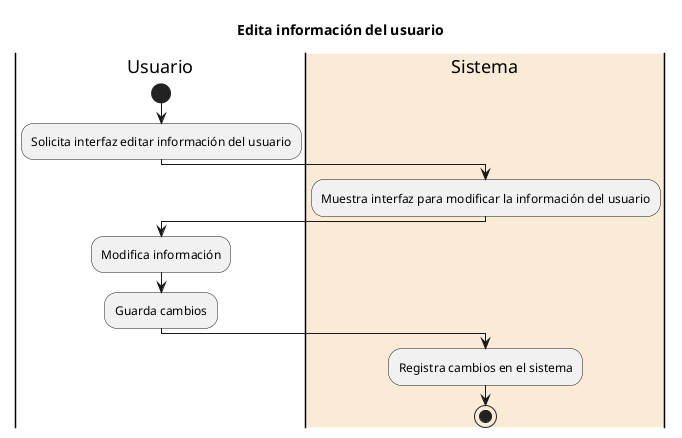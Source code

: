 @startuml Edita información del usuario
title Edita información del usuario

|Usuario|
start
:Solicita interfaz editar información del usuario;

|#AntiqueWhite|Sistema|
:Muestra interfaz para modificar la información del usuario;

|Usuario|
:Modifica información;
:Guarda cambios;

|Sistema|
:Registra cambios en el sistema;

stop

@enduml